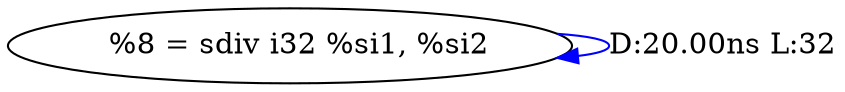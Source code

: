 digraph {
Node0x2b4bbe0[label="  %8 = sdiv i32 %si1, %si2"];
Node0x2b4bbe0 -> Node0x2b4bbe0[label="D:20.00ns L:32",color=blue];
}
